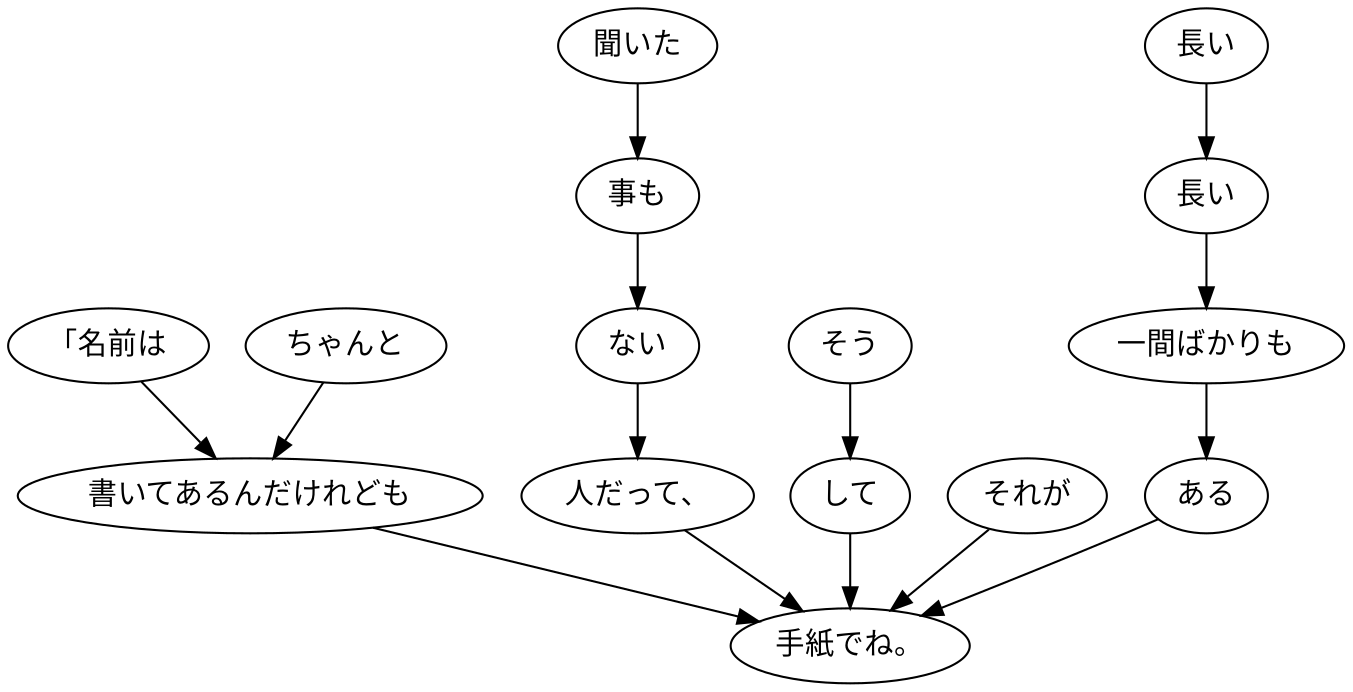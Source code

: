 digraph graph6986 {
	node0 [label="「名前は"];
	node1 [label="ちゃんと"];
	node2 [label="書いてあるんだけれども"];
	node3 [label="聞いた"];
	node4 [label="事も"];
	node5 [label="ない"];
	node6 [label="人だって、"];
	node7 [label="そう"];
	node8 [label="して"];
	node9 [label="それが"];
	node10 [label="長い"];
	node11 [label="長い"];
	node12 [label="一間ばかりも"];
	node13 [label="ある"];
	node14 [label="手紙でね。"];
	node0 -> node2;
	node1 -> node2;
	node2 -> node14;
	node3 -> node4;
	node4 -> node5;
	node5 -> node6;
	node6 -> node14;
	node7 -> node8;
	node8 -> node14;
	node9 -> node14;
	node10 -> node11;
	node11 -> node12;
	node12 -> node13;
	node13 -> node14;
}
